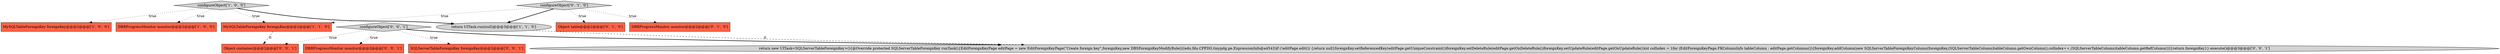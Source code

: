 digraph {
3 [style = filled, label = "MySQLTableForeignKey foreignKey@@@2@@@['1', '0', '0']", fillcolor = tomato, shape = box image = "AAA0AAABBB1BBB"];
8 [style = filled, label = "SQLServerTableForeignKey foreignKey@@@2@@@['0', '0', '1']", fillcolor = tomato, shape = box image = "AAA0AAABBB3BBB"];
4 [style = filled, label = "MySQLTableForeignKey foreignKey@@@2@@@['1', '1', '0']", fillcolor = tomato, shape = box image = "AAA0AAABBB1BBB"];
7 [style = filled, label = "Object table@@@2@@@['0', '1', '0']", fillcolor = tomato, shape = box image = "AAA0AAABBB2BBB"];
2 [style = filled, label = "DBRProgressMonitor monitor@@@2@@@['1', '0', '0']", fillcolor = tomato, shape = box image = "AAA0AAABBB1BBB"];
5 [style = filled, label = "configureObject['0', '1', '0']", fillcolor = lightgray, shape = diamond image = "AAA0AAABBB2BBB"];
0 [style = filled, label = "return UITask.run(null)@@@3@@@['1', '1', '0']", fillcolor = lightgray, shape = ellipse image = "AAA0AAABBB1BBB"];
11 [style = filled, label = "DBRProgressMonitor monitor@@@2@@@['0', '0', '1']", fillcolor = tomato, shape = box image = "AAA0AAABBB3BBB"];
6 [style = filled, label = "DBRProgressMonitor monitor@@@2@@@['0', '1', '0']", fillcolor = tomato, shape = box image = "AAA0AAABBB2BBB"];
12 [style = filled, label = "Object container@@@2@@@['0', '0', '1']", fillcolor = tomato, shape = box image = "AAA0AAABBB3BBB"];
9 [style = filled, label = "return new UITask<SQLServerTableForeignKey>(){@Override protected SQLServerTableForeignKey runTask(){EditForeignKeyPage editPage = new EditForeignKeyPage(\"Create foreign key\",foreignKey,new DBSForeignKeyModifyRule((((edu.fdu.CPPDG.tinypdg.pe.ExpressionInfo@a4543)if (!editPage.edit()) {return null}foreignKey.setReferencedKey(editPage.getUniqueConstraint())foreignKey.setDeleteRule(editPage.getOnDeleteRule())foreignKey.setUpdateRule(editPage.getOnUpdateRule())int colIndex = 1for (EditForeignKeyPage.FKColumnInfo tableColumn : editPage.getColumns()){foreignKey.addColumn(new SQLServerTableForeignKeyColumn(foreignKey,(SQLServerTableColumn)tableColumn.getOwnColumn(),colIndex++,(SQLServerTableColumn)tableColumn.getRefColumn()))}return foreignKey}}.execute()@@@3@@@['0', '0', '1']", fillcolor = lightgray, shape = ellipse image = "AAA0AAABBB3BBB"];
10 [style = filled, label = "configureObject['0', '0', '1']", fillcolor = lightgray, shape = diamond image = "AAA0AAABBB3BBB"];
1 [style = filled, label = "configureObject['1', '0', '0']", fillcolor = lightgray, shape = diamond image = "AAA0AAABBB1BBB"];
1->2 [style = dotted, label="true"];
5->6 [style = dotted, label="true"];
5->0 [style = bold, label=""];
1->3 [style = dotted, label="true"];
5->4 [style = dotted, label="true"];
10->11 [style = dotted, label="true"];
5->7 [style = dotted, label="true"];
10->8 [style = dotted, label="true"];
4->12 [style = dashed, label="0"];
1->4 [style = dotted, label="true"];
10->12 [style = dotted, label="true"];
0->9 [style = dashed, label="0"];
10->9 [style = bold, label=""];
1->0 [style = bold, label=""];
}
